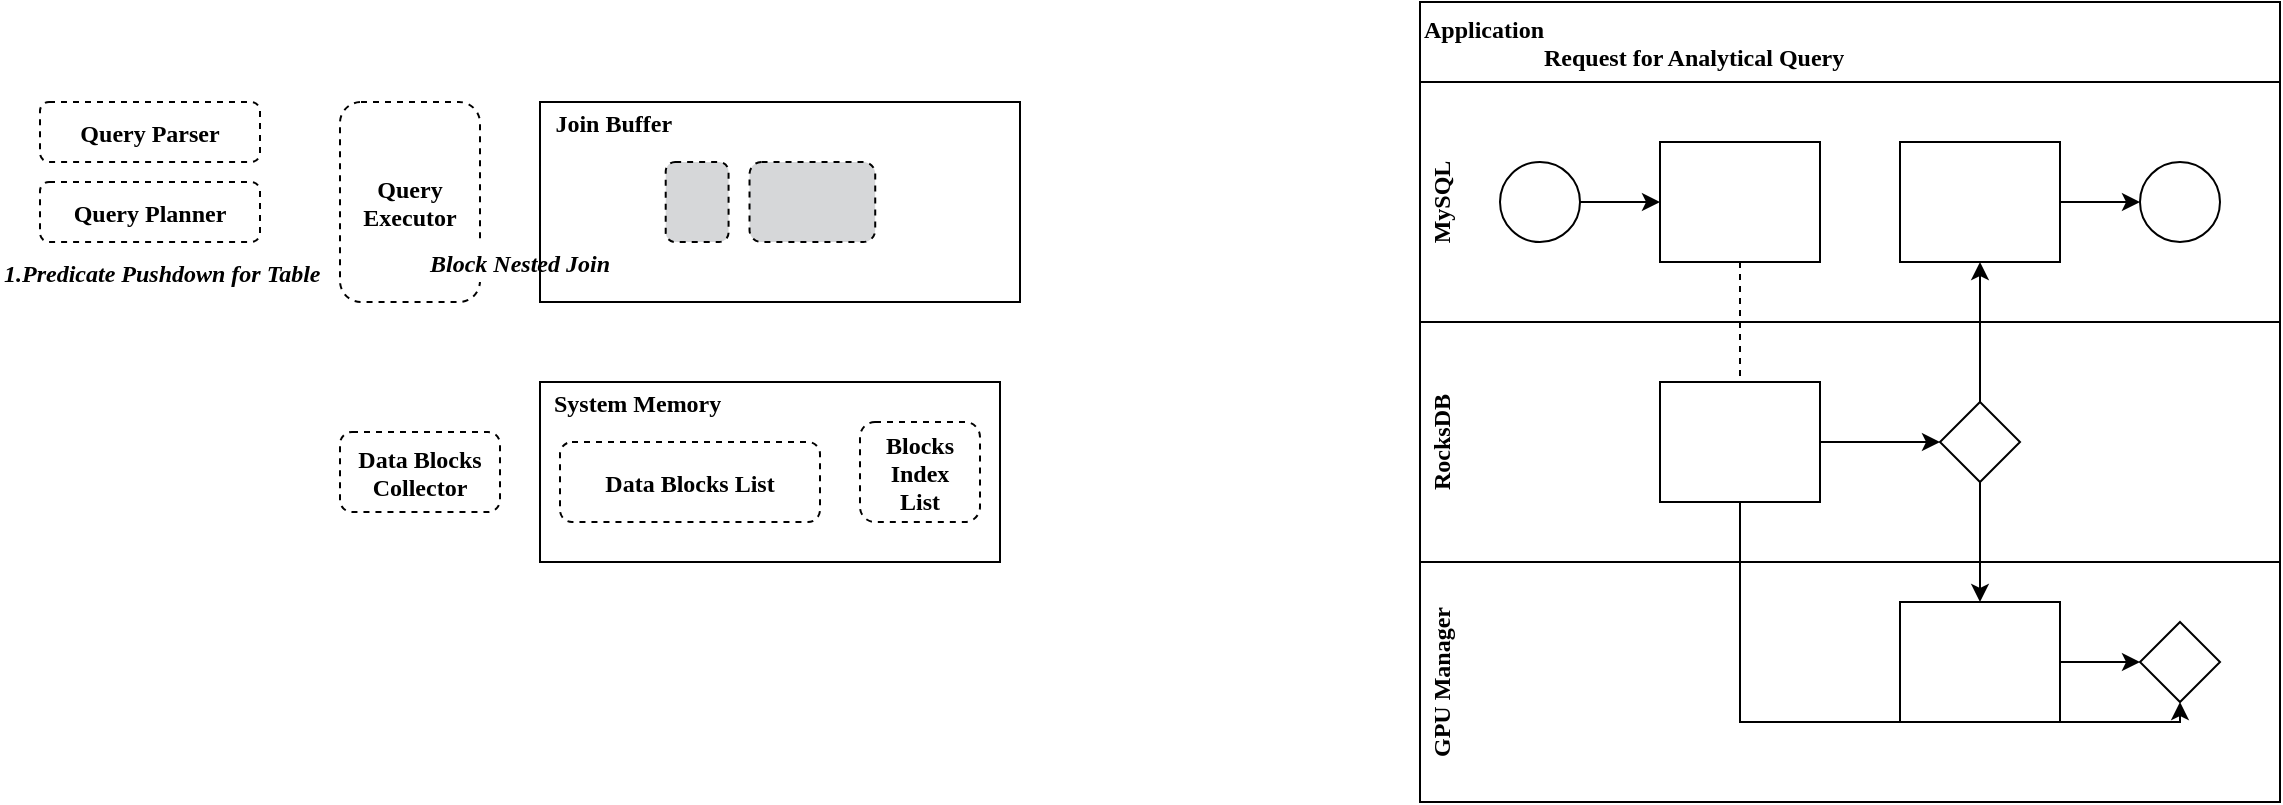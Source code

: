 <mxfile version="26.0.2">
  <diagram id="prtHgNgQTEPvFCAcTncT" name="Page-1">
    <mxGraphModel dx="1906" dy="675" grid="1" gridSize="10" guides="1" tooltips="1" connect="1" arrows="1" fold="1" page="1" pageScale="1" pageWidth="827" pageHeight="1169" math="0" shadow="0">
      <root>
        <mxCell id="0" />
        <mxCell id="1" parent="0" />
        <mxCell id="187SILqyfetdyiTK7HJO-4" value="Application&#xa;                    Request for Analytical Query" style="swimlane;startSize=40;swimlaneLine=0;fillColor=none;fontFamily=Times New Roman;align=left;" vertex="1" parent="1">
          <mxGeometry x="560" y="80" width="430" height="400" as="geometry">
            <mxRectangle x="140" y="100" width="140" height="30" as="alternateBounds" />
          </mxGeometry>
        </mxCell>
        <mxCell id="dNxyNK7c78bLwvsdeMH5-20" value="MySQL" style="swimlane;startSize=20;horizontal=0;fillColor=none;fontFamily=Times New Roman;swimlaneLine=0;" parent="187SILqyfetdyiTK7HJO-4" vertex="1">
          <mxGeometry y="40" width="430" height="120" as="geometry">
            <mxRectangle x="20" width="430" height="30" as="alternateBounds" />
          </mxGeometry>
        </mxCell>
        <mxCell id="dNxyNK7c78bLwvsdeMH5-25" value="" style="edgeStyle=orthogonalEdgeStyle;rounded=0;orthogonalLoop=1;jettySize=auto;html=1;fontFamily=Times New Roman;labelBackgroundColor=default;" parent="dNxyNK7c78bLwvsdeMH5-20" source="dNxyNK7c78bLwvsdeMH5-23" target="dNxyNK7c78bLwvsdeMH5-24" edge="1">
          <mxGeometry relative="1" as="geometry" />
        </mxCell>
        <mxCell id="dNxyNK7c78bLwvsdeMH5-23" value="" style="ellipse;whiteSpace=wrap;html=1;fontFamily=Times New Roman;labelBackgroundColor=default;fillColor=none;" parent="dNxyNK7c78bLwvsdeMH5-20" vertex="1">
          <mxGeometry x="40" y="40" width="40" height="40" as="geometry" />
        </mxCell>
        <mxCell id="dNxyNK7c78bLwvsdeMH5-24" value="" style="rounded=0;whiteSpace=wrap;html=1;fontFamily=Times New Roman;fontSize=12;fontColor=#000000;align=center;labelBackgroundColor=default;fillColor=none;" parent="dNxyNK7c78bLwvsdeMH5-20" vertex="1">
          <mxGeometry x="120" y="30" width="80" height="60" as="geometry" />
        </mxCell>
        <mxCell id="dNxyNK7c78bLwvsdeMH5-33" value="" style="edgeStyle=orthogonalEdgeStyle;rounded=0;orthogonalLoop=1;jettySize=auto;html=1;endArrow=classic;endFill=1;fontFamily=Times New Roman;labelBackgroundColor=default;" parent="dNxyNK7c78bLwvsdeMH5-20" source="dNxyNK7c78bLwvsdeMH5-30" target="dNxyNK7c78bLwvsdeMH5-32" edge="1">
          <mxGeometry relative="1" as="geometry" />
        </mxCell>
        <mxCell id="dNxyNK7c78bLwvsdeMH5-30" value="" style="rounded=0;whiteSpace=wrap;html=1;fontFamily=Times New Roman;fontSize=12;fontColor=#000000;align=center;labelBackgroundColor=default;fillColor=none;" parent="dNxyNK7c78bLwvsdeMH5-20" vertex="1">
          <mxGeometry x="240" y="30" width="80" height="60" as="geometry" />
        </mxCell>
        <mxCell id="dNxyNK7c78bLwvsdeMH5-32" value="" style="ellipse;whiteSpace=wrap;html=1;fontFamily=Times New Roman;labelBackgroundColor=default;fillColor=none;" parent="dNxyNK7c78bLwvsdeMH5-20" vertex="1">
          <mxGeometry x="360" y="40" width="40" height="40" as="geometry" />
        </mxCell>
        <mxCell id="dNxyNK7c78bLwvsdeMH5-21" value="RocksDB" style="swimlane;startSize=20;horizontal=0;fontFamily=Times New Roman;swimlaneLine=0;fillColor=none;" parent="187SILqyfetdyiTK7HJO-4" vertex="1">
          <mxGeometry y="160" width="430" height="120" as="geometry" />
        </mxCell>
        <mxCell id="dNxyNK7c78bLwvsdeMH5-29" value="" style="edgeStyle=orthogonalEdgeStyle;rounded=0;orthogonalLoop=1;jettySize=auto;html=1;endArrow=classic;endFill=1;fontFamily=Times New Roman;labelBackgroundColor=default;" parent="dNxyNK7c78bLwvsdeMH5-21" source="dNxyNK7c78bLwvsdeMH5-26" target="dNxyNK7c78bLwvsdeMH5-28" edge="1">
          <mxGeometry relative="1" as="geometry" />
        </mxCell>
        <mxCell id="dNxyNK7c78bLwvsdeMH5-26" value="" style="rounded=0;whiteSpace=wrap;html=1;fontFamily=Times New Roman;fontSize=12;fontColor=#000000;align=center;labelBackgroundColor=default;fillColor=none;" parent="dNxyNK7c78bLwvsdeMH5-21" vertex="1">
          <mxGeometry x="120" y="30" width="80" height="60" as="geometry" />
        </mxCell>
        <mxCell id="dNxyNK7c78bLwvsdeMH5-28" value="" style="rhombus;whiteSpace=wrap;html=1;fontFamily=Times New Roman;fontSize=12;fontColor=#000000;align=center;labelBackgroundColor=default;fillColor=none;" parent="dNxyNK7c78bLwvsdeMH5-21" vertex="1">
          <mxGeometry x="260" y="40" width="40" height="40" as="geometry" />
        </mxCell>
        <mxCell id="dNxyNK7c78bLwvsdeMH5-27" value="" style="edgeStyle=orthogonalEdgeStyle;rounded=0;orthogonalLoop=1;jettySize=auto;html=1;dashed=1;endArrow=none;endFill=0;fontFamily=Times New Roman;labelBackgroundColor=default;" parent="187SILqyfetdyiTK7HJO-4" source="dNxyNK7c78bLwvsdeMH5-24" target="dNxyNK7c78bLwvsdeMH5-26" edge="1">
          <mxGeometry relative="1" as="geometry" />
        </mxCell>
        <mxCell id="dNxyNK7c78bLwvsdeMH5-31" style="edgeStyle=orthogonalEdgeStyle;rounded=0;orthogonalLoop=1;jettySize=auto;html=1;endArrow=classic;endFill=1;fontFamily=Times New Roman;labelBackgroundColor=default;" parent="187SILqyfetdyiTK7HJO-4" source="dNxyNK7c78bLwvsdeMH5-28" target="dNxyNK7c78bLwvsdeMH5-30" edge="1">
          <mxGeometry relative="1" as="geometry" />
        </mxCell>
        <mxCell id="dNxyNK7c78bLwvsdeMH5-22" value="GPU Manager" style="swimlane;startSize=20;horizontal=0;fontFamily=Times New Roman;fontStyle=1;swimlaneLine=0;fillColor=none;" parent="187SILqyfetdyiTK7HJO-4" vertex="1">
          <mxGeometry y="280" width="430" height="120" as="geometry">
            <mxRectangle x="20" y="240" width="430" height="30" as="alternateBounds" />
          </mxGeometry>
        </mxCell>
        <mxCell id="dNxyNK7c78bLwvsdeMH5-37" value="" style="edgeStyle=orthogonalEdgeStyle;rounded=0;orthogonalLoop=1;jettySize=auto;html=1;endArrow=classic;endFill=1;fontFamily=Times New Roman;labelBackgroundColor=default;" parent="dNxyNK7c78bLwvsdeMH5-22" source="dNxyNK7c78bLwvsdeMH5-34" target="dNxyNK7c78bLwvsdeMH5-36" edge="1">
          <mxGeometry relative="1" as="geometry" />
        </mxCell>
        <mxCell id="dNxyNK7c78bLwvsdeMH5-34" value="" style="rounded=0;whiteSpace=wrap;html=1;fontFamily=Times New Roman;fontSize=12;fontColor=#000000;align=center;labelBackgroundColor=default;fillColor=none;" parent="dNxyNK7c78bLwvsdeMH5-22" vertex="1">
          <mxGeometry x="240" y="20" width="80" height="60" as="geometry" />
        </mxCell>
        <mxCell id="dNxyNK7c78bLwvsdeMH5-36" value="" style="rhombus;whiteSpace=wrap;html=1;fontFamily=Times New Roman;fontSize=12;fontColor=#000000;align=center;labelBackgroundColor=default;fillColor=none;" parent="dNxyNK7c78bLwvsdeMH5-22" vertex="1">
          <mxGeometry x="360" y="30" width="40" height="40" as="geometry" />
        </mxCell>
        <mxCell id="dNxyNK7c78bLwvsdeMH5-35" style="edgeStyle=orthogonalEdgeStyle;rounded=0;orthogonalLoop=1;jettySize=auto;html=1;endArrow=classic;endFill=1;fontFamily=Times New Roman;labelBackgroundColor=default;" parent="187SILqyfetdyiTK7HJO-4" source="dNxyNK7c78bLwvsdeMH5-28" target="dNxyNK7c78bLwvsdeMH5-34" edge="1">
          <mxGeometry relative="1" as="geometry" />
        </mxCell>
        <mxCell id="dNxyNK7c78bLwvsdeMH5-38" style="edgeStyle=orthogonalEdgeStyle;rounded=0;orthogonalLoop=1;jettySize=auto;html=1;endArrow=classic;endFill=1;fontFamily=Times New Roman;labelBackgroundColor=default;" parent="187SILqyfetdyiTK7HJO-4" source="dNxyNK7c78bLwvsdeMH5-26" target="dNxyNK7c78bLwvsdeMH5-36" edge="1">
          <mxGeometry relative="1" as="geometry">
            <Array as="points">
              <mxPoint x="160" y="360" />
              <mxPoint x="380" y="360" />
            </Array>
          </mxGeometry>
        </mxCell>
        <mxCell id="187SILqyfetdyiTK7HJO-6" value="Query Parser" style="rounded=1;fillColor=none;dashed=1;strokeWidth=1;fontStyle=1;fontFamily=Times New Roman;" vertex="1" parent="1">
          <mxGeometry x="-130" y="130" width="110" height="30" as="geometry" />
        </mxCell>
        <mxCell id="187SILqyfetdyiTK7HJO-7" value="Query Planner" style="rounded=1;fillColor=none;dashed=1;strokeWidth=1;fontStyle=1;fontFamily=Times New Roman;" vertex="1" parent="1">
          <mxGeometry x="-130" y="170" width="110" height="30" as="geometry" />
        </mxCell>
        <mxCell id="187SILqyfetdyiTK7HJO-8" value="Query&#xa;Executor" style="rounded=1;fillColor=none;dashed=1;strokeWidth=1;fontStyle=1;fontFamily=Times New Roman;" vertex="1" parent="1">
          <mxGeometry x="20" y="130" width="70" height="100" as="geometry" />
        </mxCell>
        <mxCell id="187SILqyfetdyiTK7HJO-11" value="1.Predicate Pushdown for Table" style="text;strokeColor=none;align=left;fillColor=none;verticalAlign=middle;rounded=0;fontStyle=3;fontFamily=Times New Roman;" vertex="1" parent="1">
          <mxGeometry x="-150" y="200" width="170" height="30" as="geometry" />
        </mxCell>
        <mxCell id="187SILqyfetdyiTK7HJO-16" value="Data Blocks&#xa;Collector" style="rounded=1;fillColor=none;dashed=1;strokeWidth=1;fontStyle=1;fontFamily=Times New Roman;" vertex="1" parent="1">
          <mxGeometry x="20" y="295" width="80" height="40" as="geometry" />
        </mxCell>
        <mxCell id="187SILqyfetdyiTK7HJO-17" value="Block Nested Join" style="text;strokeColor=none;align=center;fillColor=default;verticalAlign=middle;rounded=0;fontStyle=3;fontFamily=Times New Roman;" vertex="1" parent="1">
          <mxGeometry x="60" y="200" width="100" height="20" as="geometry" />
        </mxCell>
        <mxCell id="187SILqyfetdyiTK7HJO-22" value="" style="rounded=0;fillColor=none;labelPosition=center;verticalLabelPosition=middle;align=center;verticalAlign=middle;" vertex="1" parent="1">
          <mxGeometry x="120" y="270" width="230" height="90" as="geometry" />
        </mxCell>
        <mxCell id="187SILqyfetdyiTK7HJO-23" value="System Memory" style="text;strokeColor=none;align=left;fillColor=none;verticalAlign=middle;rounded=0;fontStyle=1;fontFamily=Times New Roman;" vertex="1" parent="1">
          <mxGeometry x="125" y="270" width="90" height="20" as="geometry" />
        </mxCell>
        <mxCell id="187SILqyfetdyiTK7HJO-24" value="Data Blocks List" style="rounded=1;fillColor=none;dashed=1;strokeWidth=1;fontStyle=1;fontFamily=Times New Roman;" vertex="1" parent="1">
          <mxGeometry x="130" y="300" width="130" height="40" as="geometry" />
        </mxCell>
        <mxCell id="187SILqyfetdyiTK7HJO-25" value="Blocks&#xa;Index&#xa;List" style="rounded=1;fillColor=none;dashed=1;strokeWidth=1;fontStyle=1;fontFamily=Times New Roman;" vertex="1" parent="1">
          <mxGeometry x="280" y="290" width="60" height="50" as="geometry" />
        </mxCell>
        <mxCell id="187SILqyfetdyiTK7HJO-14" value="" style="group" vertex="1" connectable="0" parent="1">
          <mxGeometry x="120" y="130" width="240" height="100" as="geometry" />
        </mxCell>
        <mxCell id="187SILqyfetdyiTK7HJO-12" value="" style="rounded=0;fillColor=none;labelPosition=center;verticalLabelPosition=middle;align=center;verticalAlign=middle;" vertex="1" parent="187SILqyfetdyiTK7HJO-14">
          <mxGeometry width="240.0" height="100" as="geometry" />
        </mxCell>
        <mxCell id="187SILqyfetdyiTK7HJO-13" value="Join Buffer" style="text;strokeColor=none;align=left;fillColor=none;verticalAlign=middle;rounded=0;fontStyle=1;fontFamily=Times New Roman;" vertex="1" parent="187SILqyfetdyiTK7HJO-14">
          <mxGeometry x="5.714" width="80" height="20" as="geometry" />
        </mxCell>
        <mxCell id="187SILqyfetdyiTK7HJO-10" value="" style="rounded=1;fillColor=#D6D7D9;dashed=1;strokeWidth=1;fontStyle=1" vertex="1" parent="187SILqyfetdyiTK7HJO-14">
          <mxGeometry x="104.762" y="30" width="62.857" height="40" as="geometry" />
        </mxCell>
        <mxCell id="187SILqyfetdyiTK7HJO-9" value="" style="rounded=1;fillColor=#D6D7D9;dashed=1;strokeWidth=1;fontStyle=1" vertex="1" parent="1">
          <mxGeometry x="182.857" y="160" width="31.429" height="40" as="geometry" />
        </mxCell>
      </root>
    </mxGraphModel>
  </diagram>
</mxfile>
